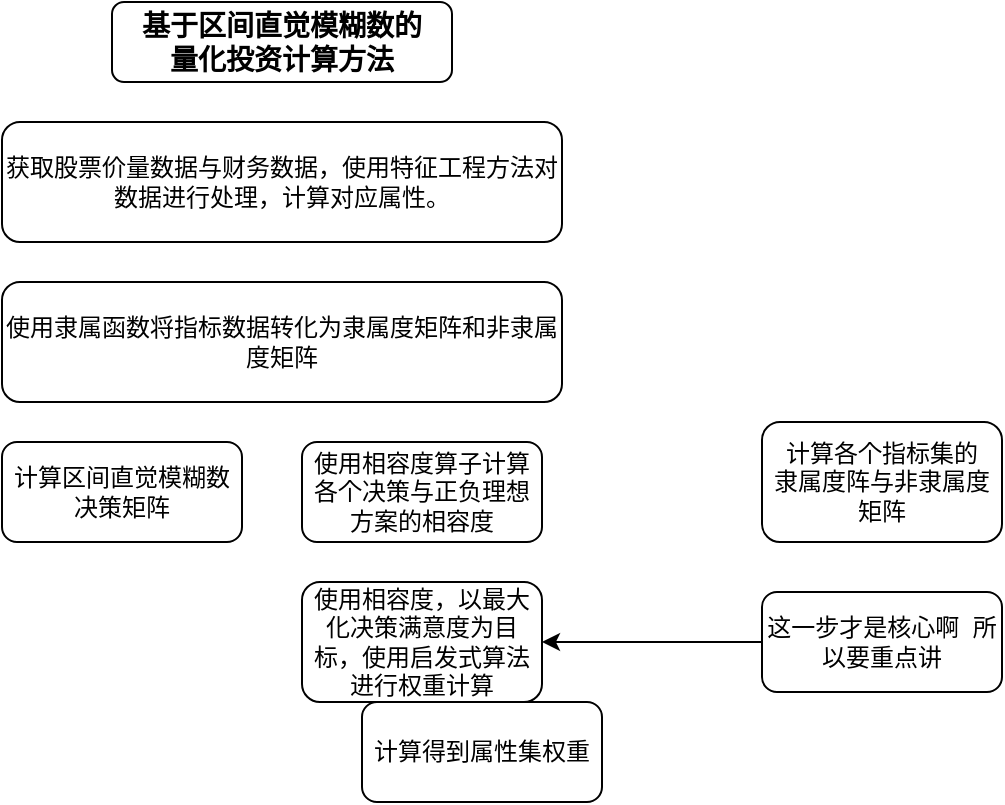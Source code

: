 <mxfile version="14.7.8" type="github">
  <diagram id="C5RBs43oDa-KdzZeNtuy" name="Page-1">
    <mxGraphModel dx="1186" dy="835" grid="1" gridSize="10" guides="1" tooltips="1" connect="1" arrows="1" fold="1" page="1" pageScale="1" pageWidth="827" pageHeight="1169" math="0" shadow="0">
      <root>
        <mxCell id="WIyWlLk6GJQsqaUBKTNV-0" />
        <mxCell id="WIyWlLk6GJQsqaUBKTNV-1" parent="WIyWlLk6GJQsqaUBKTNV-0" />
        <mxCell id="WIyWlLk6GJQsqaUBKTNV-3" value="&lt;b&gt;&lt;font style=&quot;font-size: 14px&quot;&gt;基于区间直觉模糊数的&lt;br&gt;量化投资计算方法&lt;/font&gt;&lt;/b&gt;" style="rounded=1;whiteSpace=wrap;html=1;fontSize=12;glass=0;strokeWidth=1;shadow=0;" parent="WIyWlLk6GJQsqaUBKTNV-1" vertex="1">
          <mxGeometry x="215" y="20" width="170" height="40" as="geometry" />
        </mxCell>
        <mxCell id="Gl--W32Gvghw4PH7IJEt-1" value="获取股票价量数据与财务数据，使用特征工程方法对数据进行处理，计算对应属性。" style="rounded=1;whiteSpace=wrap;html=1;" parent="WIyWlLk6GJQsqaUBKTNV-1" vertex="1">
          <mxGeometry x="160" y="80" width="280" height="60" as="geometry" />
        </mxCell>
        <mxCell id="Gl--W32Gvghw4PH7IJEt-2" value="使用隶属函数将指标数据转化为隶属度矩阵和非隶属度矩阵" style="rounded=1;whiteSpace=wrap;html=1;" parent="WIyWlLk6GJQsqaUBKTNV-1" vertex="1">
          <mxGeometry x="160" y="160" width="280" height="60" as="geometry" />
        </mxCell>
        <mxCell id="Gl--W32Gvghw4PH7IJEt-3" value="计算各个指标集的&lt;br&gt;隶属度阵与非隶属度矩阵" style="rounded=1;whiteSpace=wrap;html=1;" parent="WIyWlLk6GJQsqaUBKTNV-1" vertex="1">
          <mxGeometry x="540" y="230" width="120" height="60" as="geometry" />
        </mxCell>
        <mxCell id="Gl--W32Gvghw4PH7IJEt-4" value="计算区间直觉模糊数决策矩阵" style="rounded=1;whiteSpace=wrap;html=1;" parent="WIyWlLk6GJQsqaUBKTNV-1" vertex="1">
          <mxGeometry x="160" y="240" width="120" height="50" as="geometry" />
        </mxCell>
        <mxCell id="Gl--W32Gvghw4PH7IJEt-5" value="计算得到属性集权重" style="rounded=1;whiteSpace=wrap;html=1;" parent="WIyWlLk6GJQsqaUBKTNV-1" vertex="1">
          <mxGeometry x="340" y="370" width="120" height="50" as="geometry" />
        </mxCell>
        <mxCell id="i-itXXdyE3jFwgVRu5WB-4" style="edgeStyle=orthogonalEdgeStyle;rounded=0;orthogonalLoop=1;jettySize=auto;html=1;" edge="1" parent="WIyWlLk6GJQsqaUBKTNV-1" source="i-itXXdyE3jFwgVRu5WB-0" target="i-itXXdyE3jFwgVRu5WB-3">
          <mxGeometry relative="1" as="geometry" />
        </mxCell>
        <mxCell id="i-itXXdyE3jFwgVRu5WB-0" value="这一步才是核心啊&amp;nbsp; 所以要重点讲" style="rounded=1;whiteSpace=wrap;html=1;" vertex="1" parent="WIyWlLk6GJQsqaUBKTNV-1">
          <mxGeometry x="540" y="315" width="120" height="50" as="geometry" />
        </mxCell>
        <mxCell id="i-itXXdyE3jFwgVRu5WB-2" value="使用相容度算子计算各个决策与正负理想方案的相容度" style="rounded=1;whiteSpace=wrap;html=1;" vertex="1" parent="WIyWlLk6GJQsqaUBKTNV-1">
          <mxGeometry x="310" y="240" width="120" height="50" as="geometry" />
        </mxCell>
        <mxCell id="i-itXXdyE3jFwgVRu5WB-3" value="使用相容度，以最大化决策满意度为目标，使用启发式算法进行权重计算" style="rounded=1;whiteSpace=wrap;html=1;" vertex="1" parent="WIyWlLk6GJQsqaUBKTNV-1">
          <mxGeometry x="310" y="310" width="120" height="60" as="geometry" />
        </mxCell>
      </root>
    </mxGraphModel>
  </diagram>
</mxfile>
